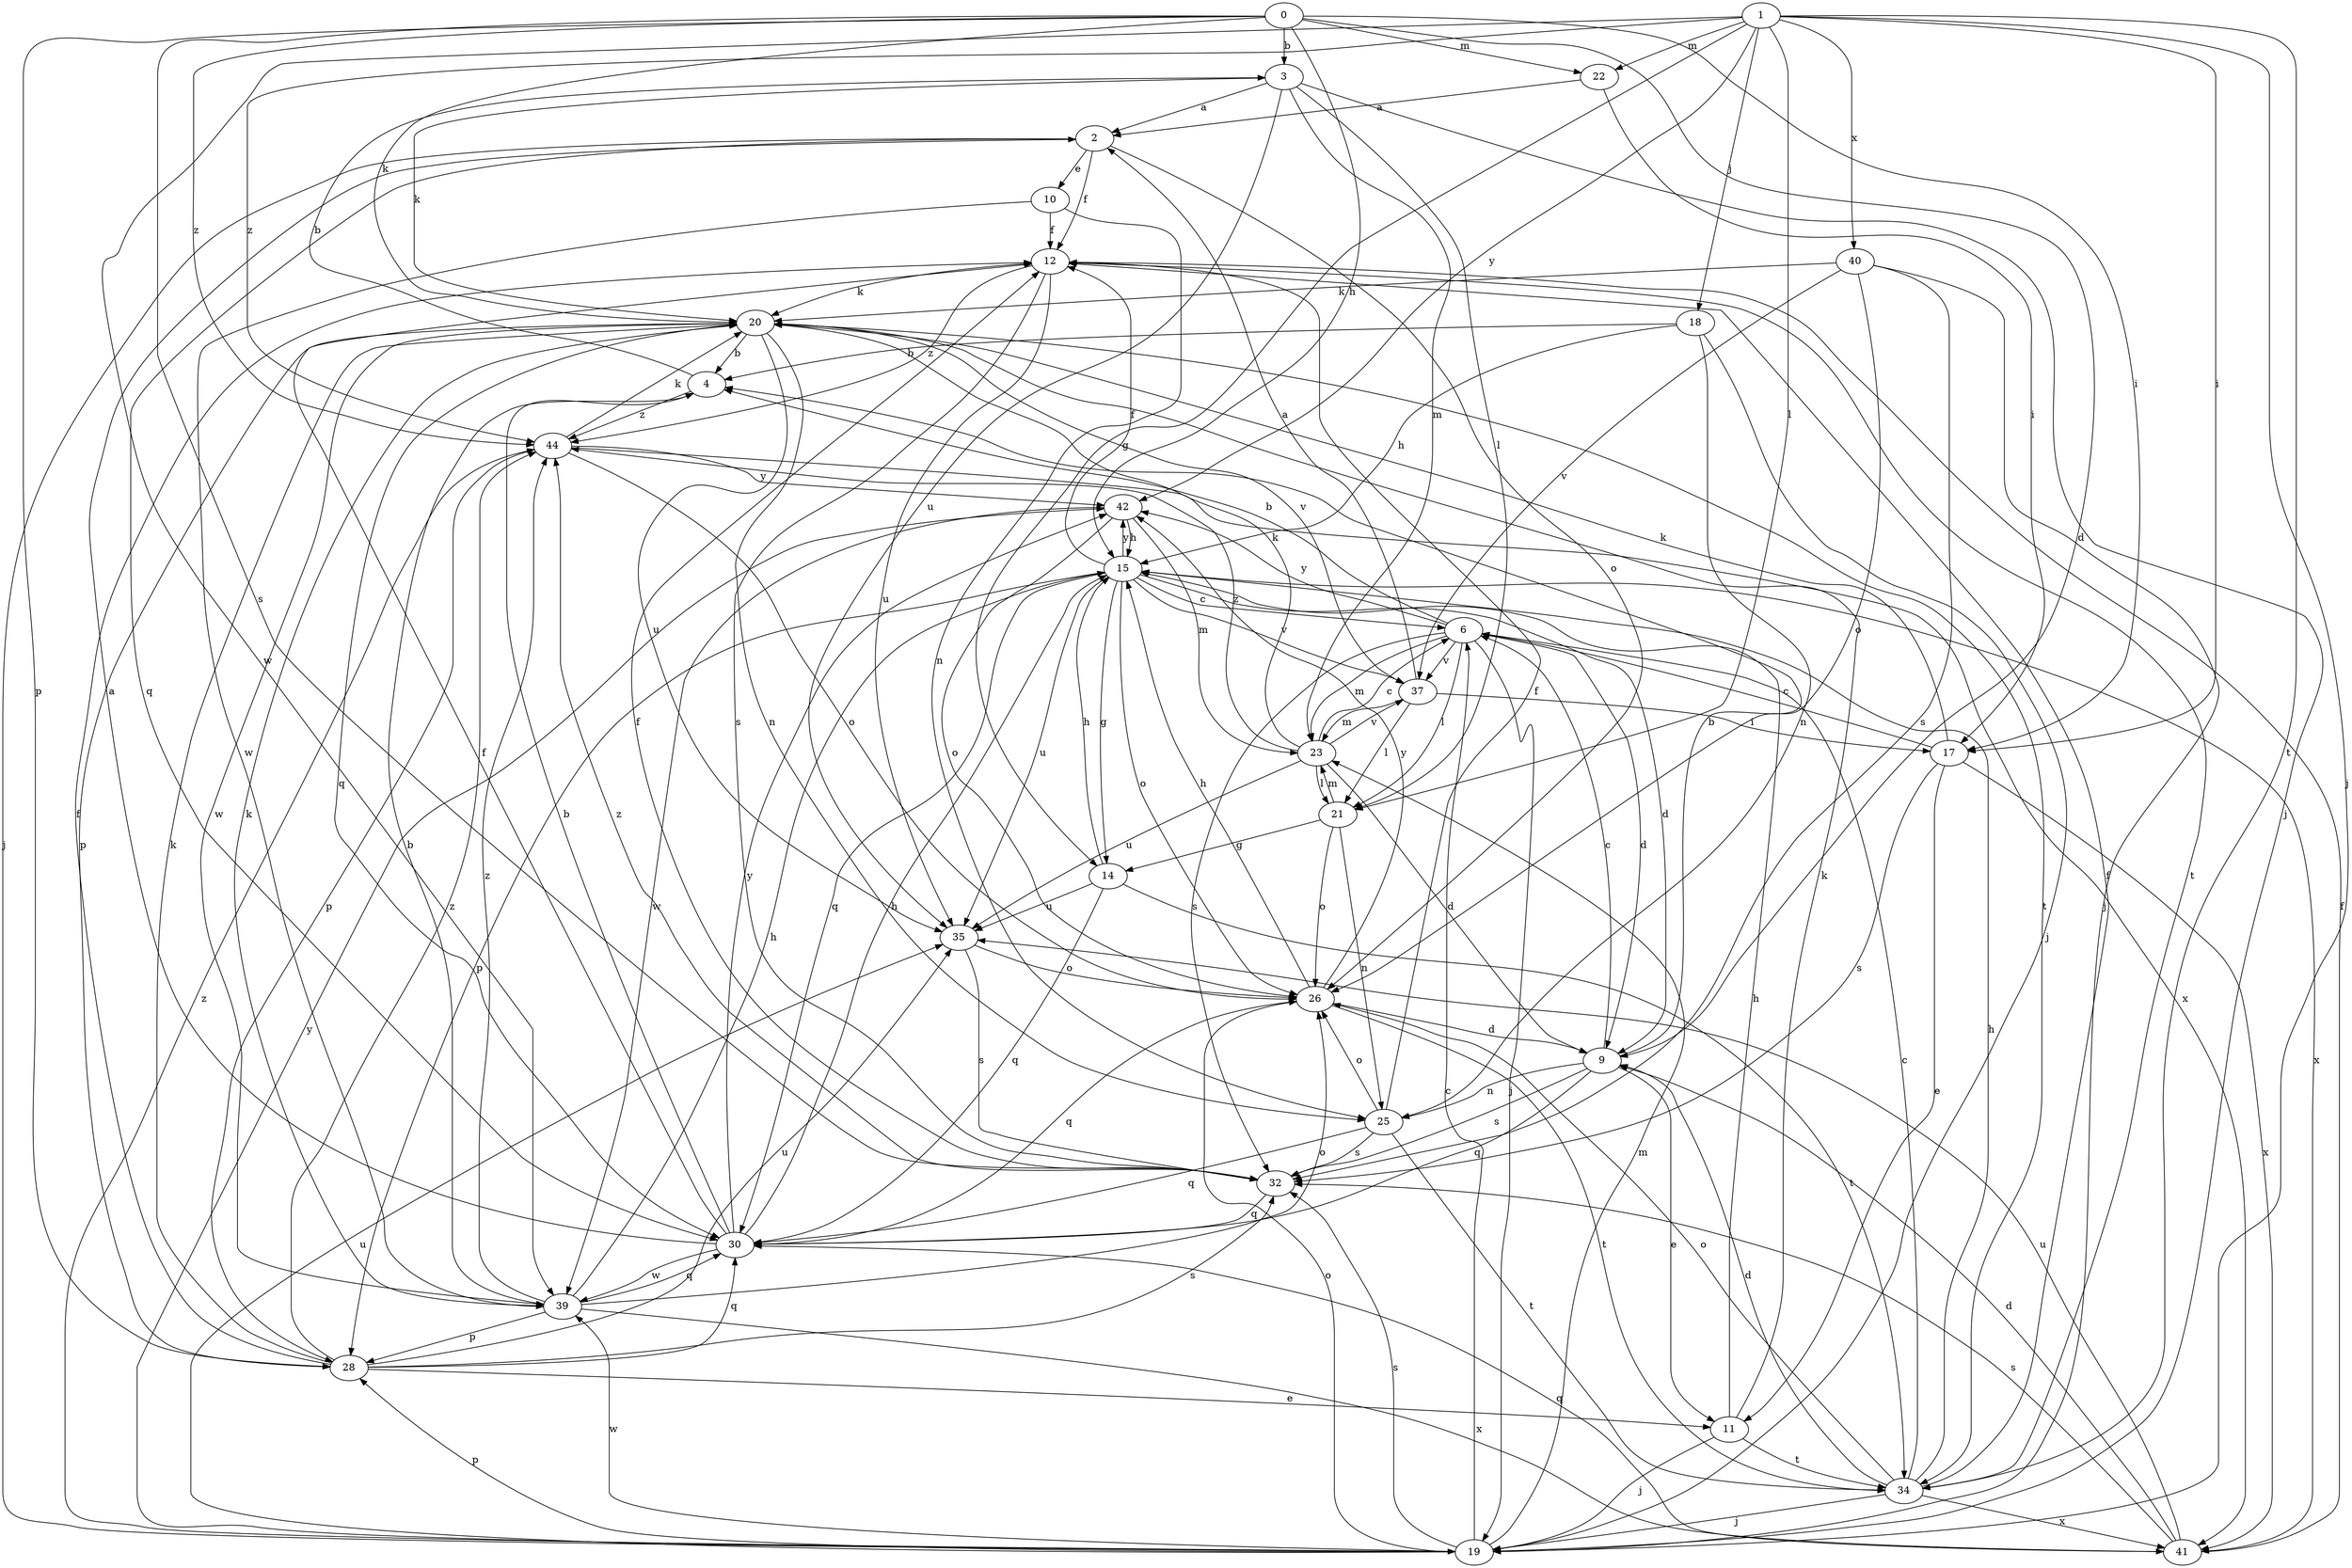 strict digraph  {
0;
1;
2;
3;
4;
6;
9;
10;
11;
12;
14;
15;
17;
18;
19;
20;
21;
22;
23;
25;
26;
28;
30;
32;
34;
35;
37;
39;
40;
41;
42;
44;
0 -> 3  [label=b];
0 -> 9  [label=d];
0 -> 15  [label=h];
0 -> 17  [label=i];
0 -> 20  [label=k];
0 -> 22  [label=m];
0 -> 28  [label=p];
0 -> 32  [label=s];
0 -> 44  [label=z];
1 -> 14  [label=g];
1 -> 17  [label=i];
1 -> 18  [label=j];
1 -> 19  [label=j];
1 -> 21  [label=l];
1 -> 22  [label=m];
1 -> 34  [label=t];
1 -> 39  [label=w];
1 -> 40  [label=x];
1 -> 42  [label=y];
1 -> 44  [label=z];
2 -> 10  [label=e];
2 -> 12  [label=f];
2 -> 19  [label=j];
2 -> 26  [label=o];
2 -> 30  [label=q];
3 -> 2  [label=a];
3 -> 19  [label=j];
3 -> 20  [label=k];
3 -> 21  [label=l];
3 -> 23  [label=m];
3 -> 35  [label=u];
4 -> 3  [label=b];
4 -> 44  [label=z];
6 -> 4  [label=b];
6 -> 9  [label=d];
6 -> 19  [label=j];
6 -> 21  [label=l];
6 -> 23  [label=m];
6 -> 32  [label=s];
6 -> 37  [label=v];
6 -> 42  [label=y];
9 -> 4  [label=b];
9 -> 6  [label=c];
9 -> 11  [label=e];
9 -> 25  [label=n];
9 -> 30  [label=q];
9 -> 32  [label=s];
10 -> 12  [label=f];
10 -> 25  [label=n];
10 -> 39  [label=w];
11 -> 15  [label=h];
11 -> 19  [label=j];
11 -> 20  [label=k];
11 -> 34  [label=t];
12 -> 20  [label=k];
12 -> 32  [label=s];
12 -> 34  [label=t];
12 -> 35  [label=u];
12 -> 44  [label=z];
14 -> 15  [label=h];
14 -> 30  [label=q];
14 -> 34  [label=t];
14 -> 35  [label=u];
15 -> 6  [label=c];
15 -> 9  [label=d];
15 -> 12  [label=f];
15 -> 14  [label=g];
15 -> 26  [label=o];
15 -> 28  [label=p];
15 -> 30  [label=q];
15 -> 35  [label=u];
15 -> 37  [label=v];
15 -> 41  [label=x];
15 -> 42  [label=y];
17 -> 6  [label=c];
17 -> 11  [label=e];
17 -> 20  [label=k];
17 -> 32  [label=s];
17 -> 41  [label=x];
18 -> 4  [label=b];
18 -> 15  [label=h];
18 -> 19  [label=j];
18 -> 25  [label=n];
19 -> 6  [label=c];
19 -> 23  [label=m];
19 -> 26  [label=o];
19 -> 28  [label=p];
19 -> 32  [label=s];
19 -> 35  [label=u];
19 -> 39  [label=w];
19 -> 42  [label=y];
19 -> 44  [label=z];
20 -> 4  [label=b];
20 -> 25  [label=n];
20 -> 28  [label=p];
20 -> 30  [label=q];
20 -> 34  [label=t];
20 -> 35  [label=u];
20 -> 37  [label=v];
20 -> 39  [label=w];
21 -> 14  [label=g];
21 -> 23  [label=m];
21 -> 25  [label=n];
21 -> 26  [label=o];
22 -> 2  [label=a];
22 -> 17  [label=i];
23 -> 6  [label=c];
23 -> 9  [label=d];
23 -> 20  [label=k];
23 -> 21  [label=l];
23 -> 35  [label=u];
23 -> 37  [label=v];
23 -> 44  [label=z];
25 -> 12  [label=f];
25 -> 26  [label=o];
25 -> 30  [label=q];
25 -> 32  [label=s];
25 -> 34  [label=t];
26 -> 9  [label=d];
26 -> 15  [label=h];
26 -> 30  [label=q];
26 -> 34  [label=t];
26 -> 42  [label=y];
28 -> 11  [label=e];
28 -> 12  [label=f];
28 -> 20  [label=k];
28 -> 30  [label=q];
28 -> 32  [label=s];
28 -> 35  [label=u];
28 -> 44  [label=z];
30 -> 2  [label=a];
30 -> 4  [label=b];
30 -> 12  [label=f];
30 -> 15  [label=h];
30 -> 39  [label=w];
30 -> 42  [label=y];
32 -> 12  [label=f];
32 -> 30  [label=q];
32 -> 44  [label=z];
34 -> 6  [label=c];
34 -> 9  [label=d];
34 -> 12  [label=f];
34 -> 15  [label=h];
34 -> 19  [label=j];
34 -> 26  [label=o];
34 -> 41  [label=x];
35 -> 26  [label=o];
35 -> 32  [label=s];
37 -> 2  [label=a];
37 -> 17  [label=i];
37 -> 21  [label=l];
37 -> 23  [label=m];
39 -> 4  [label=b];
39 -> 15  [label=h];
39 -> 20  [label=k];
39 -> 26  [label=o];
39 -> 28  [label=p];
39 -> 30  [label=q];
39 -> 41  [label=x];
39 -> 44  [label=z];
40 -> 19  [label=j];
40 -> 20  [label=k];
40 -> 26  [label=o];
40 -> 32  [label=s];
40 -> 37  [label=v];
41 -> 9  [label=d];
41 -> 12  [label=f];
41 -> 30  [label=q];
41 -> 32  [label=s];
41 -> 35  [label=u];
42 -> 15  [label=h];
42 -> 23  [label=m];
42 -> 26  [label=o];
42 -> 39  [label=w];
44 -> 20  [label=k];
44 -> 26  [label=o];
44 -> 28  [label=p];
44 -> 41  [label=x];
44 -> 42  [label=y];
}
